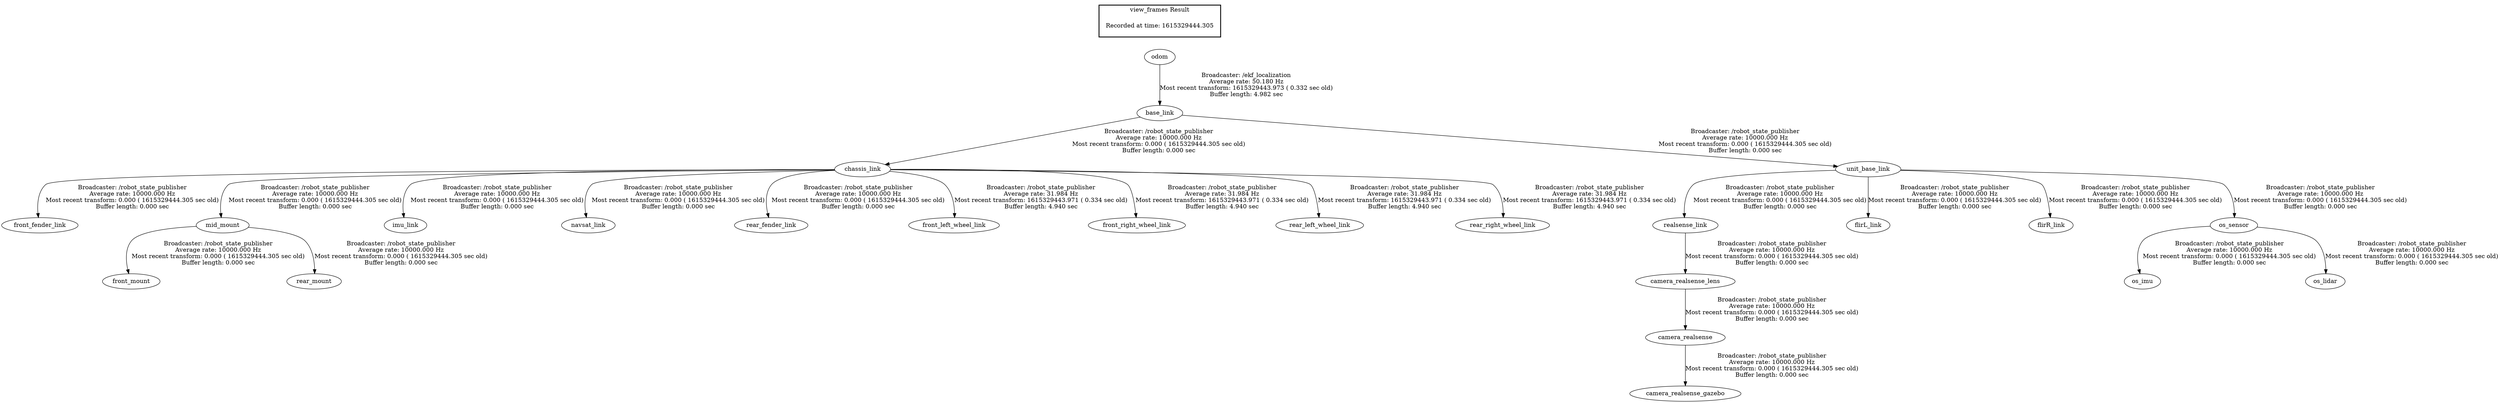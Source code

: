 digraph G {
"base_link" -> "chassis_link"[label="Broadcaster: /robot_state_publisher\nAverage rate: 10000.000 Hz\nMost recent transform: 0.000 ( 1615329444.305 sec old)\nBuffer length: 0.000 sec\n"];
"odom" -> "base_link"[label="Broadcaster: /ekf_localization\nAverage rate: 50.180 Hz\nMost recent transform: 1615329443.973 ( 0.332 sec old)\nBuffer length: 4.982 sec\n"];
"camera_realsense" -> "camera_realsense_gazebo"[label="Broadcaster: /robot_state_publisher\nAverage rate: 10000.000 Hz\nMost recent transform: 0.000 ( 1615329444.305 sec old)\nBuffer length: 0.000 sec\n"];
"camera_realsense_lens" -> "camera_realsense"[label="Broadcaster: /robot_state_publisher\nAverage rate: 10000.000 Hz\nMost recent transform: 0.000 ( 1615329444.305 sec old)\nBuffer length: 0.000 sec\n"];
"realsense_link" -> "camera_realsense_lens"[label="Broadcaster: /robot_state_publisher\nAverage rate: 10000.000 Hz\nMost recent transform: 0.000 ( 1615329444.305 sec old)\nBuffer length: 0.000 sec\n"];
"unit_base_link" -> "realsense_link"[label="Broadcaster: /robot_state_publisher\nAverage rate: 10000.000 Hz\nMost recent transform: 0.000 ( 1615329444.305 sec old)\nBuffer length: 0.000 sec\n"];
"unit_base_link" -> "flirL_link"[label="Broadcaster: /robot_state_publisher\nAverage rate: 10000.000 Hz\nMost recent transform: 0.000 ( 1615329444.305 sec old)\nBuffer length: 0.000 sec\n"];
"base_link" -> "unit_base_link"[label="Broadcaster: /robot_state_publisher\nAverage rate: 10000.000 Hz\nMost recent transform: 0.000 ( 1615329444.305 sec old)\nBuffer length: 0.000 sec\n"];
"unit_base_link" -> "flirR_link"[label="Broadcaster: /robot_state_publisher\nAverage rate: 10000.000 Hz\nMost recent transform: 0.000 ( 1615329444.305 sec old)\nBuffer length: 0.000 sec\n"];
"chassis_link" -> "front_fender_link"[label="Broadcaster: /robot_state_publisher\nAverage rate: 10000.000 Hz\nMost recent transform: 0.000 ( 1615329444.305 sec old)\nBuffer length: 0.000 sec\n"];
"mid_mount" -> "front_mount"[label="Broadcaster: /robot_state_publisher\nAverage rate: 10000.000 Hz\nMost recent transform: 0.000 ( 1615329444.305 sec old)\nBuffer length: 0.000 sec\n"];
"chassis_link" -> "mid_mount"[label="Broadcaster: /robot_state_publisher\nAverage rate: 10000.000 Hz\nMost recent transform: 0.000 ( 1615329444.305 sec old)\nBuffer length: 0.000 sec\n"];
"chassis_link" -> "imu_link"[label="Broadcaster: /robot_state_publisher\nAverage rate: 10000.000 Hz\nMost recent transform: 0.000 ( 1615329444.305 sec old)\nBuffer length: 0.000 sec\n"];
"chassis_link" -> "navsat_link"[label="Broadcaster: /robot_state_publisher\nAverage rate: 10000.000 Hz\nMost recent transform: 0.000 ( 1615329444.305 sec old)\nBuffer length: 0.000 sec\n"];
"os_sensor" -> "os_imu"[label="Broadcaster: /robot_state_publisher\nAverage rate: 10000.000 Hz\nMost recent transform: 0.000 ( 1615329444.305 sec old)\nBuffer length: 0.000 sec\n"];
"unit_base_link" -> "os_sensor"[label="Broadcaster: /robot_state_publisher\nAverage rate: 10000.000 Hz\nMost recent transform: 0.000 ( 1615329444.305 sec old)\nBuffer length: 0.000 sec\n"];
"os_sensor" -> "os_lidar"[label="Broadcaster: /robot_state_publisher\nAverage rate: 10000.000 Hz\nMost recent transform: 0.000 ( 1615329444.305 sec old)\nBuffer length: 0.000 sec\n"];
"chassis_link" -> "rear_fender_link"[label="Broadcaster: /robot_state_publisher\nAverage rate: 10000.000 Hz\nMost recent transform: 0.000 ( 1615329444.305 sec old)\nBuffer length: 0.000 sec\n"];
"mid_mount" -> "rear_mount"[label="Broadcaster: /robot_state_publisher\nAverage rate: 10000.000 Hz\nMost recent transform: 0.000 ( 1615329444.305 sec old)\nBuffer length: 0.000 sec\n"];
"chassis_link" -> "front_left_wheel_link"[label="Broadcaster: /robot_state_publisher\nAverage rate: 31.984 Hz\nMost recent transform: 1615329443.971 ( 0.334 sec old)\nBuffer length: 4.940 sec\n"];
"chassis_link" -> "front_right_wheel_link"[label="Broadcaster: /robot_state_publisher\nAverage rate: 31.984 Hz\nMost recent transform: 1615329443.971 ( 0.334 sec old)\nBuffer length: 4.940 sec\n"];
"chassis_link" -> "rear_left_wheel_link"[label="Broadcaster: /robot_state_publisher\nAverage rate: 31.984 Hz\nMost recent transform: 1615329443.971 ( 0.334 sec old)\nBuffer length: 4.940 sec\n"];
"chassis_link" -> "rear_right_wheel_link"[label="Broadcaster: /robot_state_publisher\nAverage rate: 31.984 Hz\nMost recent transform: 1615329443.971 ( 0.334 sec old)\nBuffer length: 4.940 sec\n"];
edge [style=invis];
 subgraph cluster_legend { style=bold; color=black; label ="view_frames Result";
"Recorded at time: 1615329444.305"[ shape=plaintext ] ;
 }->"odom";
}